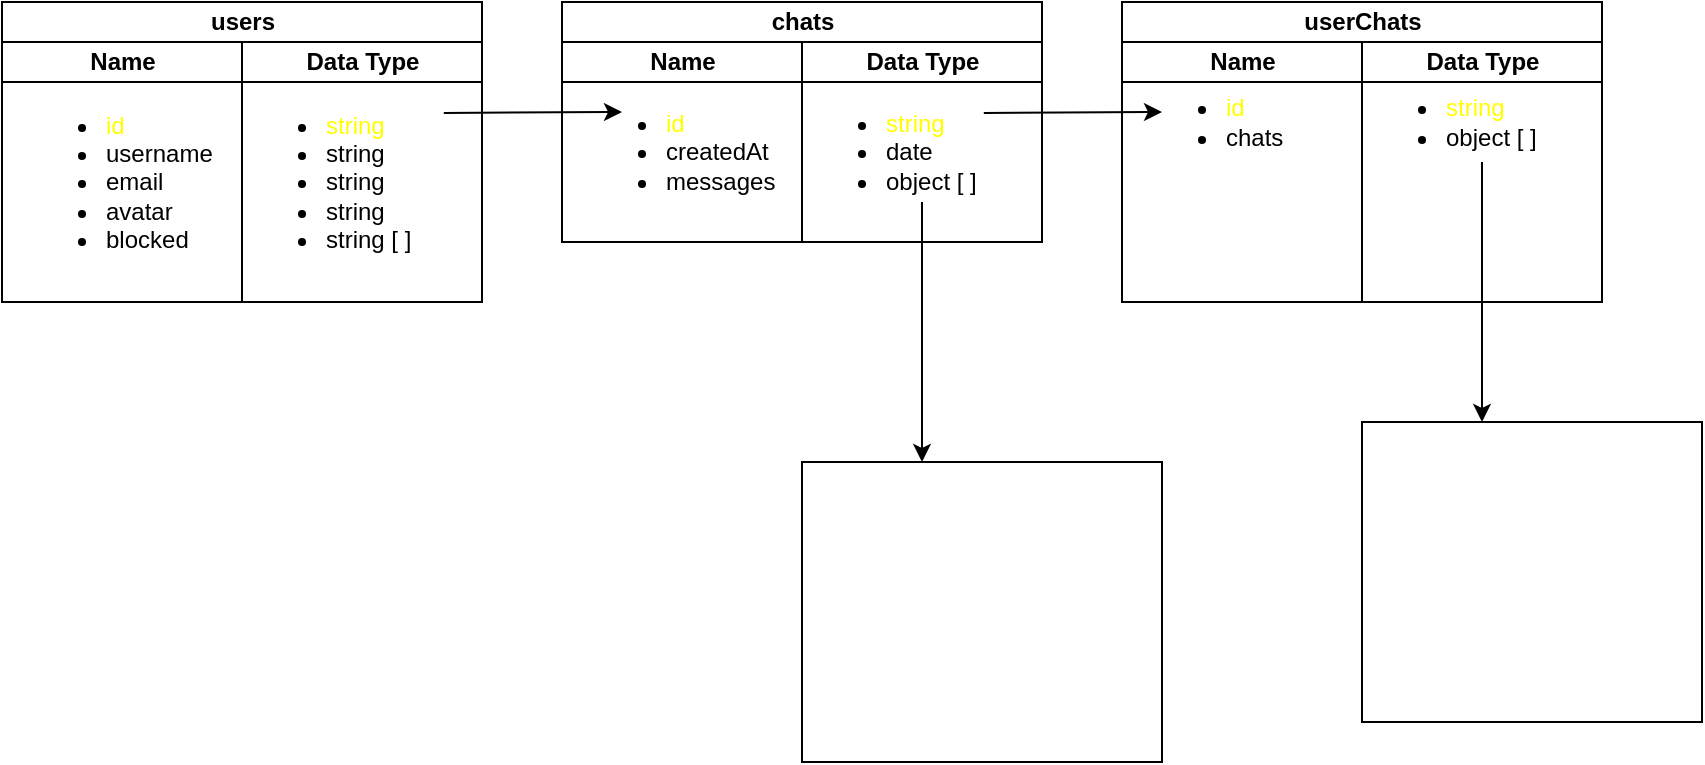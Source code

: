 <mxfile>
    <diagram id="e6gL3GbO2ZeK6W0JEmfD" name="Page-1">
        <mxGraphModel dx="1785" dy="2758" grid="1" gridSize="10" guides="1" tooltips="1" connect="1" arrows="1" fold="1" page="1" pageScale="1" pageWidth="850" pageHeight="1100" math="0" shadow="0">
            <root>
                <mxCell id="0"/>
                <mxCell id="1" parent="0"/>
                <mxCell id="5" value="users" style="swimlane;childLayout=stackLayout;resizeParent=1;resizeParentMax=0;startSize=20;html=1;" vertex="1" parent="1">
                    <mxGeometry y="-2200" width="240" height="150" as="geometry"/>
                </mxCell>
                <mxCell id="6" value="Name" style="swimlane;startSize=20;html=1;" vertex="1" parent="5">
                    <mxGeometry y="20" width="120" height="130" as="geometry"/>
                </mxCell>
                <mxCell id="9" value="&lt;ul&gt;&lt;li&gt;&lt;font color=&quot;#ffff00&quot;&gt;id&lt;/font&gt;&lt;/li&gt;&lt;li&gt;username&lt;/li&gt;&lt;li&gt;email&lt;/li&gt;&lt;li&gt;avatar&lt;/li&gt;&lt;li&gt;blocked&lt;/li&gt;&lt;/ul&gt;" style="text;strokeColor=none;fillColor=none;html=1;whiteSpace=wrap;verticalAlign=middle;overflow=hidden;" vertex="1" parent="6">
                    <mxGeometry x="10" y="10" width="100" height="120" as="geometry"/>
                </mxCell>
                <mxCell id="7" value="Data Type" style="swimlane;startSize=20;html=1;" vertex="1" parent="5">
                    <mxGeometry x="120" y="20" width="120" height="130" as="geometry"/>
                </mxCell>
                <mxCell id="11" value="&lt;ul&gt;&lt;li&gt;&lt;font color=&quot;#ffff00&quot;&gt;string&lt;/font&gt;&lt;/li&gt;&lt;li&gt;string&lt;/li&gt;&lt;li&gt;string&lt;/li&gt;&lt;li&gt;string&lt;/li&gt;&lt;li&gt;string [ ]&lt;/li&gt;&lt;/ul&gt;" style="text;strokeColor=none;fillColor=none;html=1;whiteSpace=wrap;verticalAlign=middle;overflow=hidden;" vertex="1" parent="7">
                    <mxGeometry y="10" width="100" height="120" as="geometry"/>
                </mxCell>
                <mxCell id="12" value="chats" style="swimlane;childLayout=stackLayout;resizeParent=1;resizeParentMax=0;startSize=20;html=1;" vertex="1" parent="1">
                    <mxGeometry x="280" y="-2200" width="240" height="120" as="geometry"/>
                </mxCell>
                <mxCell id="13" value="Name" style="swimlane;startSize=20;html=1;" vertex="1" parent="12">
                    <mxGeometry y="20" width="120" height="100" as="geometry"/>
                </mxCell>
                <mxCell id="14" value="&lt;ul&gt;&lt;li&gt;&lt;font color=&quot;#ffff00&quot;&gt;id&lt;/font&gt;&lt;/li&gt;&lt;li&gt;createdAt&lt;/li&gt;&lt;li&gt;messages&lt;/li&gt;&lt;/ul&gt;" style="text;strokeColor=none;fillColor=none;html=1;whiteSpace=wrap;verticalAlign=middle;overflow=hidden;" vertex="1" parent="13">
                    <mxGeometry x="10" y="-5" width="100" height="120" as="geometry"/>
                </mxCell>
                <mxCell id="15" value="Data Type" style="swimlane;startSize=20;html=1;" vertex="1" parent="12">
                    <mxGeometry x="120" y="20" width="120" height="100" as="geometry"/>
                </mxCell>
                <mxCell id="16" value="&lt;ul&gt;&lt;li&gt;&lt;font color=&quot;#ffff00&quot;&gt;string&lt;/font&gt;&lt;/li&gt;&lt;li&gt;date&lt;/li&gt;&lt;li&gt;object [ ]&lt;/li&gt;&lt;/ul&gt;" style="text;strokeColor=none;fillColor=none;html=1;whiteSpace=wrap;verticalAlign=middle;overflow=hidden;" vertex="1" parent="15">
                    <mxGeometry y="-5" width="100" height="120" as="geometry"/>
                </mxCell>
                <mxCell id="17" value="userChats" style="swimlane;childLayout=stackLayout;resizeParent=1;resizeParentMax=0;startSize=20;html=1;" vertex="1" parent="1">
                    <mxGeometry x="560" y="-2200" width="240" height="150" as="geometry"/>
                </mxCell>
                <mxCell id="18" value="Name" style="swimlane;startSize=20;html=1;" vertex="1" parent="17">
                    <mxGeometry y="20" width="120" height="130" as="geometry"/>
                </mxCell>
                <mxCell id="19" value="&lt;ul&gt;&lt;li&gt;&lt;font color=&quot;#ffff00&quot;&gt;id&lt;/font&gt;&lt;/li&gt;&lt;li&gt;chats&lt;/li&gt;&lt;/ul&gt;" style="text;strokeColor=none;fillColor=none;html=1;whiteSpace=wrap;verticalAlign=middle;overflow=hidden;" vertex="1" parent="18">
                    <mxGeometry x="10" y="10" width="100" height="60" as="geometry"/>
                </mxCell>
                <mxCell id="20" value="Data Type" style="swimlane;startSize=20;html=1;" vertex="1" parent="17">
                    <mxGeometry x="120" y="20" width="120" height="130" as="geometry"/>
                </mxCell>
                <mxCell id="21" value="&lt;ul&gt;&lt;li&gt;&lt;font color=&quot;#ffff00&quot;&gt;string&lt;/font&gt;&lt;/li&gt;&lt;li&gt;object [ ]&lt;/li&gt;&lt;/ul&gt;" style="text;strokeColor=none;fillColor=none;html=1;whiteSpace=wrap;verticalAlign=middle;overflow=hidden;" vertex="1" parent="20">
                    <mxGeometry y="10" width="100" height="60" as="geometry"/>
                </mxCell>
                <mxCell id="23" value="" style="endArrow=classic;html=1;fontColor=#FFFF00;exitX=1.009;exitY=0.212;exitDx=0;exitDy=0;exitPerimeter=0;" edge="1" parent="1" source="11">
                    <mxGeometry width="50" height="50" relative="1" as="geometry">
                        <mxPoint x="300" y="-2140" as="sourcePoint"/>
                        <mxPoint x="310" y="-2145" as="targetPoint"/>
                    </mxGeometry>
                </mxCell>
                <mxCell id="25" value="" style="endArrow=classic;html=1;fontColor=#FFFF00;exitX=0.6;exitY=0.708;exitDx=0;exitDy=0;exitPerimeter=0;" edge="1" parent="1" source="16">
                    <mxGeometry width="50" height="50" relative="1" as="geometry">
                        <mxPoint x="460" y="-2050" as="sourcePoint"/>
                        <mxPoint x="460" y="-1970" as="targetPoint"/>
                    </mxGeometry>
                </mxCell>
                <mxCell id="26" value="&lt;font color=&quot;#ffffff&quot;&gt;{&lt;br&gt;&lt;span style=&quot;white-space: pre;&quot;&gt;&#9;&lt;/span&gt;chatId: string,&lt;br&gt;&lt;span style=&quot;white-space: pre;&quot;&gt;&#9;&lt;/span&gt;senderId: string,&lt;br&gt;&lt;span style=&quot;white-space: pre;&quot;&gt;&#9;&lt;/span&gt;text: string,&lt;br&gt;&lt;span style=&quot;white-space: pre;&quot;&gt;&#9;&lt;/span&gt;image: string,&lt;br&gt;&lt;/font&gt;&lt;font color=&quot;#ffffff&quot;&gt;&lt;span style=&quot;white-space: pre;&quot;&gt;&#9;&lt;/span&gt;createdAt: date&lt;br&gt;}&lt;/font&gt;" style="rounded=0;whiteSpace=wrap;html=1;fontColor=#FFFF00;align=left;spacingLeft=19;" vertex="1" parent="1">
                    <mxGeometry x="400" y="-1970" width="180" height="150" as="geometry"/>
                </mxCell>
                <mxCell id="28" value="" style="endArrow=classic;html=1;fontColor=#FFFF00;exitX=0.6;exitY=0.708;exitDx=0;exitDy=0;exitPerimeter=0;" edge="1" parent="1">
                    <mxGeometry width="50" height="50" relative="1" as="geometry">
                        <mxPoint x="740" y="-2120.04" as="sourcePoint"/>
                        <mxPoint x="740" y="-1990" as="targetPoint"/>
                    </mxGeometry>
                </mxCell>
                <mxCell id="29" value="&lt;font color=&quot;#ffffff&quot;&gt;{&lt;br&gt;&lt;span style=&quot;white-space: pre;&quot;&gt;&#9;&lt;/span&gt;chatId: string,&lt;br&gt;&lt;span style=&quot;white-space: pre;&quot;&gt;&#9;&lt;/span&gt;receiverId: string,&lt;br&gt;&lt;span style=&quot;white-space: pre;&quot;&gt;&#9;&lt;/span&gt;lastMessage: string,&lt;br&gt;&lt;span style=&quot;white-space: pre;&quot;&gt;&#9;&lt;/span&gt;updatedAt: date,&lt;br&gt;&lt;span style=&quot;white-space: pre;&quot;&gt;&#9;&lt;/span&gt;isSeen: boolean&lt;br&gt;}&lt;/font&gt;" style="rounded=0;whiteSpace=wrap;html=1;fontColor=#FFFF00;align=left;spacingLeft=19;" vertex="1" parent="1">
                    <mxGeometry x="680" y="-1990" width="170" height="150" as="geometry"/>
                </mxCell>
                <mxCell id="30" value="" style="endArrow=classic;html=1;fontColor=#FFFF00;exitX=1.009;exitY=0.212;exitDx=0;exitDy=0;exitPerimeter=0;" edge="1" parent="1">
                    <mxGeometry width="50" height="50" relative="1" as="geometry">
                        <mxPoint x="490.9" y="-2144.56" as="sourcePoint"/>
                        <mxPoint x="580" y="-2145" as="targetPoint"/>
                    </mxGeometry>
                </mxCell>
            </root>
        </mxGraphModel>
    </diagram>
</mxfile>
